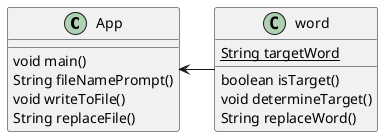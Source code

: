 @startuml
'https://plantuml.com/class-diagram

class App {
void main()
String fileNamePrompt()
void writeToFile()
String replaceFile()
}

App <- word

class word {
{static} String targetWord

boolean isTarget()
void determineTarget()
String replaceWord()
}

@enduml